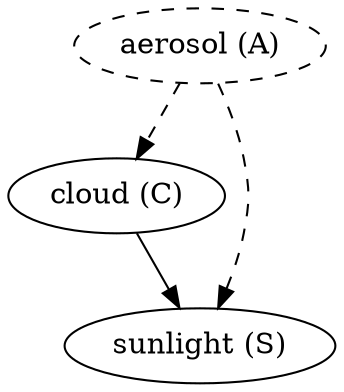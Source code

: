 digraph G {
	c[label="cloud (C)"];
	a[label="aerosol (A)", style = "dashed"];
	s[label="sunlight (S)"];

	a -> c[style = "dashed"];
	c -> s;
	a -> s[style = "dashed"];

}
